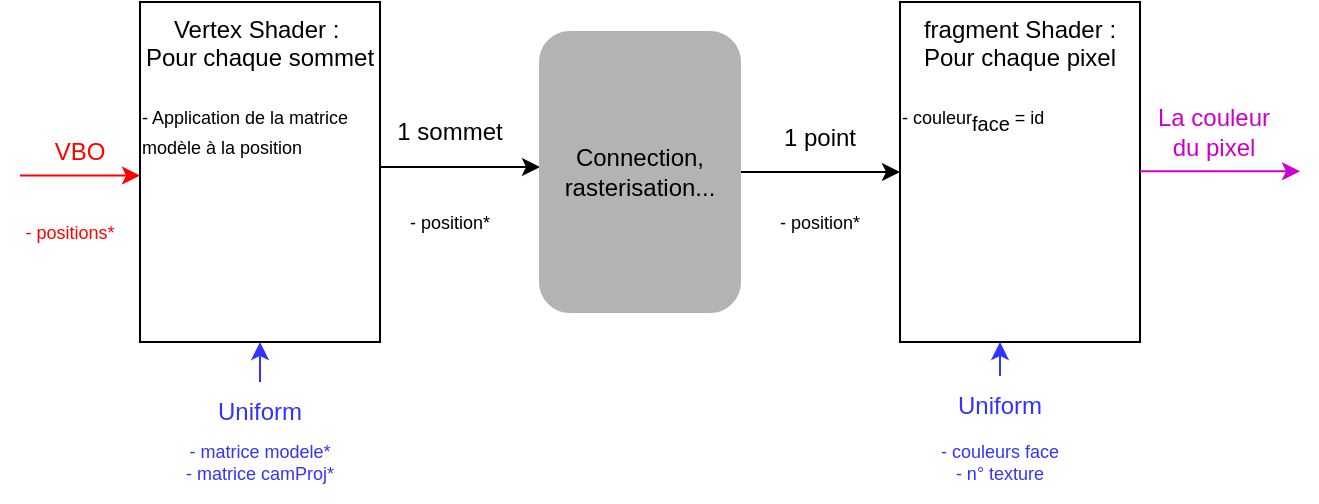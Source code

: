 <mxfile version="21.6.1" type="device">
  <diagram name="Page-1" id="LJhDoYM8GGtGKUL-O_BZ">
    <mxGraphModel dx="950" dy="585" grid="1" gridSize="10" guides="1" tooltips="1" connect="1" arrows="1" fold="1" page="1" pageScale="1" pageWidth="1169" pageHeight="1654" math="0" shadow="0">
      <root>
        <mxCell id="0" />
        <mxCell id="1" parent="0" />
        <mxCell id="R9aIYXGMt73mxW7MGIt1-1" value="Vertex Shader :&amp;nbsp;&lt;br&gt;Pour chaque sommet&lt;br&gt;&lt;br&gt;&lt;div style=&quot;text-align: left;&quot;&gt;&lt;span style=&quot;background-color: initial;&quot;&gt;&lt;font style=&quot;font-size: 9px;&quot;&gt;- Application de la matrice modèle à la position&lt;/font&gt;&lt;/span&gt;&lt;/div&gt;" style="rounded=0;whiteSpace=wrap;html=1;verticalAlign=top;" parent="1" vertex="1">
          <mxGeometry x="420" y="290" width="120" height="170" as="geometry" />
        </mxCell>
        <mxCell id="R9aIYXGMt73mxW7MGIt1-2" value="" style="endArrow=classic;html=1;rounded=0;fontColor=#FF0000;strokeColor=#FF0000;" parent="1" edge="1">
          <mxGeometry width="50" height="50" relative="1" as="geometry">
            <mxPoint x="360" y="376.76" as="sourcePoint" />
            <mxPoint x="420" y="376.76" as="targetPoint" />
          </mxGeometry>
        </mxCell>
        <mxCell id="R9aIYXGMt73mxW7MGIt1-3" value="VBO" style="text;html=1;strokeColor=none;fillColor=none;align=center;verticalAlign=middle;whiteSpace=wrap;rounded=0;fontColor=#FF0000;" parent="1" vertex="1">
          <mxGeometry x="360" y="350" width="60" height="30" as="geometry" />
        </mxCell>
        <mxCell id="R9aIYXGMt73mxW7MGIt1-4" value="Uniform" style="text;html=1;strokeColor=none;fillColor=none;align=center;verticalAlign=middle;whiteSpace=wrap;rounded=0;fontColor=#3333FF;" parent="1" vertex="1">
          <mxGeometry x="450" y="480" width="60" height="30" as="geometry" />
        </mxCell>
        <mxCell id="R9aIYXGMt73mxW7MGIt1-5" value="" style="endArrow=classic;html=1;rounded=0;fontColor=#FF0000;strokeColor=#3333FF;" parent="1" edge="1">
          <mxGeometry width="50" height="50" relative="1" as="geometry">
            <mxPoint x="480" y="480" as="sourcePoint" />
            <mxPoint x="480" y="460" as="targetPoint" />
          </mxGeometry>
        </mxCell>
        <mxCell id="R9aIYXGMt73mxW7MGIt1-12" value="" style="endArrow=classic;html=1;rounded=0;" parent="1" edge="1">
          <mxGeometry width="50" height="50" relative="1" as="geometry">
            <mxPoint x="540" y="372.5" as="sourcePoint" />
            <mxPoint x="620" y="372.5" as="targetPoint" />
          </mxGeometry>
        </mxCell>
        <mxCell id="j9u7WpE4ALorNl15ndxJ-44" value="fragment Shader :&lt;br&gt;Pour chaque pixel&lt;br&gt;&lt;br&gt;&lt;div style=&quot;text-align: left;&quot;&gt;&lt;span style=&quot;font-size: 9px; background-color: initial;&quot;&gt;- couleur&lt;/span&gt;&lt;sub style=&quot;background-color: initial;&quot;&gt;face&lt;/sub&gt;&lt;span style=&quot;font-size: 9px; background-color: initial;&quot;&gt; = id&amp;nbsp; &amp;nbsp; &amp;nbsp; &amp;nbsp; &amp;nbsp; &amp;nbsp; &amp;nbsp; &amp;nbsp; &amp;nbsp; &amp;nbsp;&lt;/span&gt;&lt;/div&gt;" style="rounded=0;whiteSpace=wrap;html=1;verticalAlign=top;" parent="1" vertex="1">
          <mxGeometry x="800" y="290" width="120" height="170" as="geometry" />
        </mxCell>
        <mxCell id="j9u7WpE4ALorNl15ndxJ-46" value="" style="endArrow=classic;html=1;rounded=0;exitX=1;exitY=0.5;exitDx=0;exitDy=0;" parent="1" source="j9u7WpE4ALorNl15ndxJ-56" target="j9u7WpE4ALorNl15ndxJ-44" edge="1">
          <mxGeometry width="50" height="50" relative="1" as="geometry">
            <mxPoint x="1090" y="374.76" as="sourcePoint" />
            <mxPoint x="1170" y="374.76" as="targetPoint" />
          </mxGeometry>
        </mxCell>
        <mxCell id="j9u7WpE4ALorNl15ndxJ-48" value="1 point" style="text;html=1;strokeColor=none;fillColor=none;align=center;verticalAlign=middle;whiteSpace=wrap;rounded=0;" parent="1" vertex="1">
          <mxGeometry x="730" y="342.5" width="60" height="30" as="geometry" />
        </mxCell>
        <mxCell id="j9u7WpE4ALorNl15ndxJ-50" value="" style="endArrow=classic;html=1;rounded=0;strokeColor=#CC00CC;" parent="1" edge="1">
          <mxGeometry width="50" height="50" relative="1" as="geometry">
            <mxPoint x="920" y="374.65" as="sourcePoint" />
            <mxPoint x="1000" y="374.65" as="targetPoint" />
          </mxGeometry>
        </mxCell>
        <mxCell id="j9u7WpE4ALorNl15ndxJ-54" value="&lt;font color=&quot;#cc00cc&quot;&gt;La couleur du pixel&lt;/font&gt;" style="text;html=1;strokeColor=none;fillColor=none;align=center;verticalAlign=middle;whiteSpace=wrap;rounded=0;" parent="1" vertex="1">
          <mxGeometry x="926.5" y="340" width="60" height="30" as="geometry" />
        </mxCell>
        <mxCell id="j9u7WpE4ALorNl15ndxJ-56" value="Connection, rasterisation..." style="rounded=1;whiteSpace=wrap;html=1;strokeColor=#B3B3B3;fillColor=#B3B3B3;" parent="1" vertex="1">
          <mxGeometry x="620" y="305" width="100" height="140" as="geometry" />
        </mxCell>
        <mxCell id="j9u7WpE4ALorNl15ndxJ-58" value="" style="endArrow=classic;html=1;rounded=0;fontColor=#FF0000;strokeColor=#3333FF;exitX=0.5;exitY=0;exitDx=0;exitDy=0;" parent="1" source="j9u7WpE4ALorNl15ndxJ-59" edge="1">
          <mxGeometry width="50" height="50" relative="1" as="geometry">
            <mxPoint x="850" y="490" as="sourcePoint" />
            <mxPoint x="850" y="460" as="targetPoint" />
          </mxGeometry>
        </mxCell>
        <mxCell id="j9u7WpE4ALorNl15ndxJ-59" value="Uniform" style="text;html=1;strokeColor=none;fillColor=none;align=center;verticalAlign=middle;whiteSpace=wrap;rounded=0;fontColor=#3333FF;" parent="1" vertex="1">
          <mxGeometry x="820" y="477" width="60" height="30" as="geometry" />
        </mxCell>
        <mxCell id="j9u7WpE4ALorNl15ndxJ-63" value="1 sommet" style="text;html=1;strokeColor=none;fillColor=none;align=center;verticalAlign=middle;whiteSpace=wrap;rounded=0;" parent="1" vertex="1">
          <mxGeometry x="540" y="340" width="70" height="30" as="geometry" />
        </mxCell>
        <mxCell id="j9u7WpE4ALorNl15ndxJ-65" value="- positions*" style="text;align=center;verticalAlign=middle;resizable=0;points=[];autosize=1;strokeColor=none;fillColor=none;fontSize=9;fontColor=#FF0000;" parent="1" vertex="1">
          <mxGeometry x="350" y="395" width="70" height="20" as="geometry" />
        </mxCell>
        <mxCell id="j9u7WpE4ALorNl15ndxJ-66" value="- matrice modele*&#xa;- matrice camProj*" style="text;align=center;verticalAlign=middle;resizable=0;points=[];autosize=1;strokeColor=none;fillColor=none;fontSize=9;fontColor=#3333FF;fontStyle=0" parent="1" vertex="1">
          <mxGeometry x="430" y="500" width="100" height="40" as="geometry" />
        </mxCell>
        <mxCell id="j9u7WpE4ALorNl15ndxJ-69" value="- position*" style="text;align=center;verticalAlign=middle;resizable=0;points=[];autosize=1;strokeColor=none;fillColor=none;fontSize=9;fontColor=#000000;" parent="1" vertex="1">
          <mxGeometry x="545" y="390" width="60" height="20" as="geometry" />
        </mxCell>
        <mxCell id="yZNYXsLpvncfmWdorTTr-7" value="- couleurs face&#xa;- n° texture" style="text;align=center;verticalAlign=middle;resizable=0;points=[];autosize=1;strokeColor=none;fillColor=none;fontSize=9;fontColor=#3333FF;" parent="1" vertex="1">
          <mxGeometry x="810" y="500" width="80" height="40" as="geometry" />
        </mxCell>
        <mxCell id="0bkkpEUSFk_DkG3AUi4P-1" value="- position*" style="text;align=center;verticalAlign=middle;resizable=0;points=[];autosize=1;strokeColor=none;fillColor=none;fontSize=9;fontColor=#000000;" parent="1" vertex="1">
          <mxGeometry x="730" y="390" width="60" height="20" as="geometry" />
        </mxCell>
      </root>
    </mxGraphModel>
  </diagram>
</mxfile>
